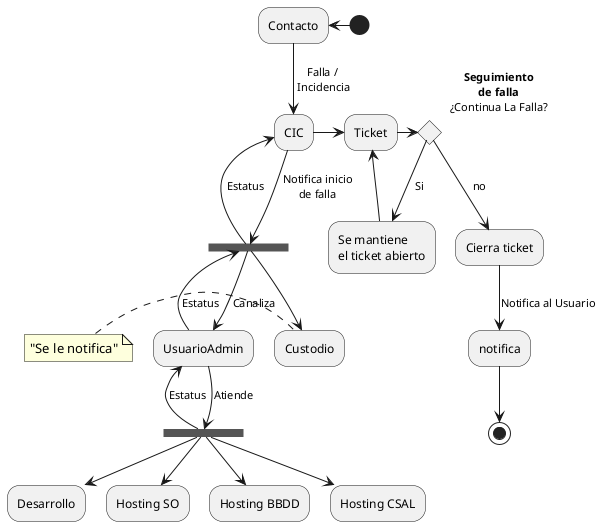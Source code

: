@startuml FallaEinsidencia


(*) -left->  Contacto
-->[Falla /\n Incidencia] "CIC"
"CIC" -right-> Ticket

-right-> if <b>Seguimiento\n<b>de falla\n¿Continua La Falla?  then 
    --> [Si] "Se mantiene\nel ticket abierto" 
    --> Ticket
    
else
    --> [no]  "Cierra ticket"
    -->[Notifica al Usuario] notifica
    notifica --> (*)

endif

    
"CIC" -->[Notifica inicio\nde falla] ===B1===
===B1=== --> [Estatus] "CIC"
===B1=== --> Custodio
note left
"Se le notifica"
end note
===B1=== --> [Canaliza] UsuarioAdmin
UsuarioAdmin --> [Estatus] ===B1=== 

UsuarioAdmin --> [Atiende] ===B2=== 
===B2=== -->[Estatus] UsuarioAdmin 
===B2=== --> Desarrollo
===B2=== --> Hosting SO
===B2=== --> Hosting BBDD
===B2=== --> Hosting CSAL


@enduml